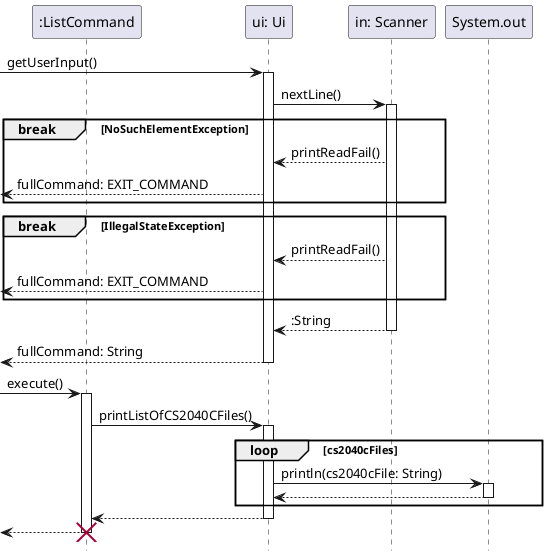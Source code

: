@startuml
hide footbox

participant ":ListCommand" as ListCommand
participant "ui: Ui" as Ui
participant "in: Scanner" as Scanner
participant "System.out" as System

-> Ui: getUserInput()
activate Ui
    Ui -> Scanner: nextLine()
    activate Scanner

    break NoSuchElementException
    Ui <-- Scanner : printReadFail()
    <-- Ui : fullCommand: EXIT_COMMAND
    end

    break IllegalStateException
    Ui <-- Scanner : printReadFail()
    <-- Ui : fullCommand: EXIT_COMMAND
    end

    return :String
return fullCommand: String

-> ListCommand: execute()
activate ListCommand
    ListCommand -> Ui: printListOfCS2040CFiles()
    activate Ui
        loop cs2040cFiles
            Ui -> System: println(cs2040cFile: String)
            activate System
            return
        end
    return
return

destroy ListCommand

@enduml
